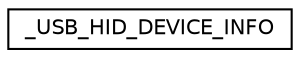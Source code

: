 digraph "Graphical Class Hierarchy"
{
  edge [fontname="Helvetica",fontsize="10",labelfontname="Helvetica",labelfontsize="10"];
  node [fontname="Helvetica",fontsize="10",shape=record];
  rankdir="LR";
  Node1 [label="_USB_HID_DEVICE_INFO",height=0.2,width=0.4,color="black", fillcolor="white", style="filled",URL="$struct___u_s_b___h_i_d___d_e_v_i_c_e___i_n_f_o.html"];
}
